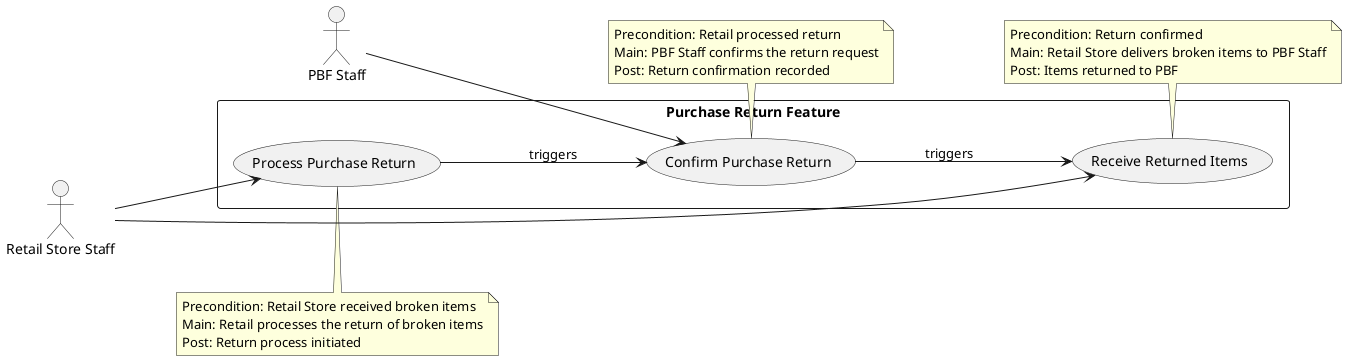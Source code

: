 @startuml
left to right direction

actor "Retail Store Staff" as RetailStaff
actor "PBF Staff" as PBFStaff

rectangle "Purchase Return Feature" as System {
  usecase "Process Purchase Return" as UC_ProcessReturn
  usecase "Confirm Purchase Return" as UC_ConfirmReturn
  usecase "Receive Returned Items" as UC_ReceiveItems
}

RetailStaff --> UC_ProcessReturn
PBFStaff --> UC_ConfirmReturn
RetailStaff --> UC_ReceiveItems

UC_ProcessReturn --> UC_ConfirmReturn : «triggers»
UC_ConfirmReturn --> UC_ReceiveItems : «triggers»

note top of UC_ProcessReturn
Precondition: Retail Store received broken items
Main: Retail processes the return of broken items
Post: Return process initiated
end note

note top of UC_ConfirmReturn
Precondition: Retail processed return
Main: PBF Staff confirms the return request
Post: Return confirmation recorded
end note

note top of UC_ReceiveItems
Precondition: Return confirmed
Main: Retail Store delivers broken items to PBF Staff
Post: Items returned to PBF
end note

@enduml
